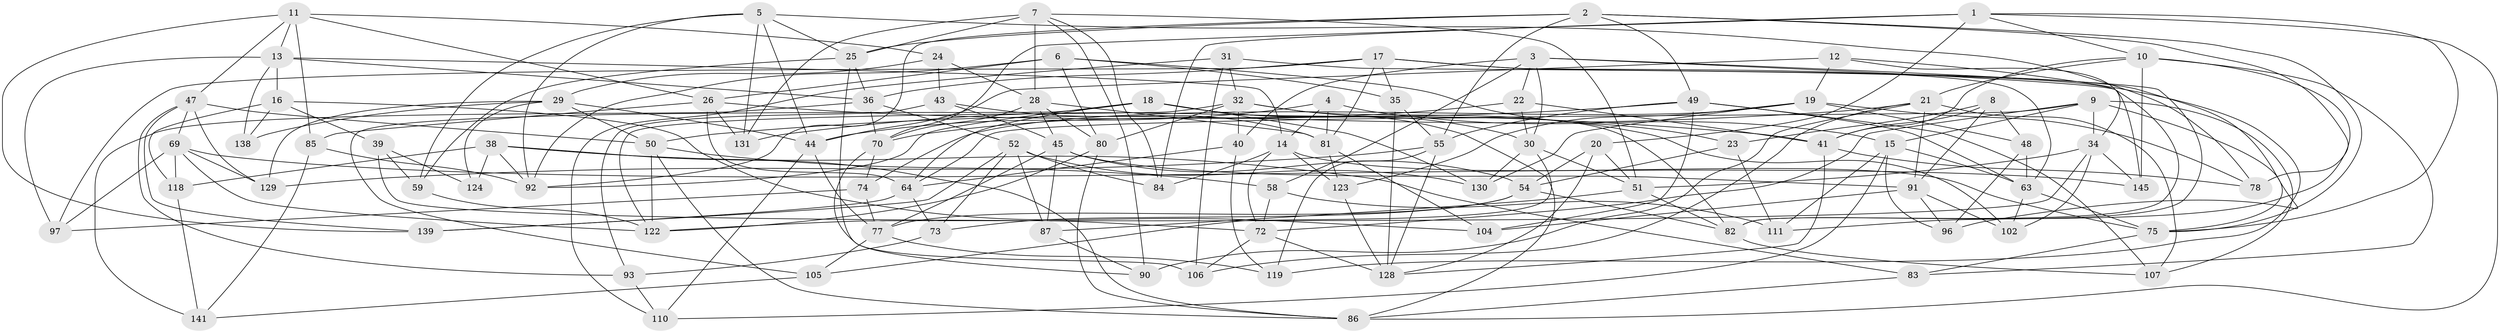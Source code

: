 // Generated by graph-tools (version 1.1) at 2025/52/02/27/25 19:52:34]
// undirected, 95 vertices, 238 edges
graph export_dot {
graph [start="1"]
  node [color=gray90,style=filled];
  1 [super="+65"];
  2 [super="+27"];
  3 [super="+140"];
  4;
  5 [super="+33"];
  6 [super="+115"];
  7 [super="+144"];
  8;
  9 [super="+57"];
  10 [super="+120"];
  11 [super="+146"];
  12;
  13 [super="+37"];
  14 [super="+116"];
  15 [super="+66"];
  16 [super="+95"];
  17 [super="+135"];
  18 [super="+42"];
  19 [super="+117"];
  20;
  21 [super="+88"];
  22;
  23;
  24;
  25 [super="+68"];
  26 [super="+67"];
  28 [super="+56"];
  29 [super="+60"];
  30 [super="+114"];
  31;
  32 [super="+46"];
  34 [super="+136"];
  35;
  36 [super="+79"];
  38 [super="+76"];
  39;
  40;
  41 [super="+137"];
  43;
  44 [super="+89"];
  45 [super="+126"];
  47 [super="+61"];
  48;
  49 [super="+133"];
  50 [super="+143"];
  51 [super="+71"];
  52 [super="+53"];
  54 [super="+62"];
  55 [super="+127"];
  58;
  59;
  63 [super="+113"];
  64 [super="+108"];
  69 [super="+98"];
  70 [super="+101"];
  72 [super="+99"];
  73;
  74;
  75 [super="+112"];
  77 [super="+121"];
  78;
  80 [super="+103"];
  81 [super="+94"];
  82 [super="+134"];
  83;
  84;
  85;
  86 [super="+100"];
  87;
  90;
  91 [super="+132"];
  92 [super="+109"];
  93;
  96;
  97;
  102;
  104;
  105;
  106;
  107;
  110;
  111;
  118;
  119;
  122 [super="+125"];
  123;
  124;
  128 [super="+142"];
  129;
  130;
  131;
  138;
  139;
  141;
  145;
  1 -- 20;
  1 -- 10;
  1 -- 75;
  1 -- 84;
  1 -- 86;
  1 -- 70;
  2 -- 55;
  2 -- 25;
  2 -- 49;
  2 -- 92;
  2 -- 78;
  2 -- 75;
  3 -- 58;
  3 -- 40;
  3 -- 82;
  3 -- 145;
  3 -- 22;
  3 -- 30;
  4 -- 14;
  4 -- 15;
  4 -- 81;
  4 -- 44;
  5 -- 131;
  5 -- 44;
  5 -- 25;
  5 -- 59;
  5 -- 78;
  5 -- 92;
  6 -- 80 [weight=2];
  6 -- 26;
  6 -- 35;
  6 -- 92;
  6 -- 23;
  7 -- 28;
  7 -- 84;
  7 -- 90;
  7 -- 51;
  7 -- 131;
  7 -- 25;
  8 -- 41;
  8 -- 48;
  8 -- 23;
  8 -- 91;
  9 -- 15;
  9 -- 34;
  9 -- 64;
  9 -- 72;
  9 -- 75;
  9 -- 107;
  10 -- 145;
  10 -- 83;
  10 -- 21;
  10 -- 111;
  10 -- 41;
  11 -- 26;
  11 -- 13;
  11 -- 24;
  11 -- 139;
  11 -- 85;
  11 -- 47;
  12 -- 119;
  12 -- 34;
  12 -- 19;
  12 -- 44;
  13 -- 97;
  13 -- 138;
  13 -- 16;
  13 -- 36;
  13 -- 14;
  14 -- 84;
  14 -- 123;
  14 -- 75;
  14 -- 72;
  15 -- 63;
  15 -- 96;
  15 -- 111;
  15 -- 110;
  16 -- 104;
  16 -- 138 [weight=2];
  16 -- 118;
  16 -- 39;
  17 -- 96;
  17 -- 35;
  17 -- 36;
  17 -- 97;
  17 -- 63;
  17 -- 81;
  18 -- 86;
  18 -- 105;
  18 -- 64;
  18 -- 92;
  18 -- 130;
  18 -- 30;
  19 -- 130;
  19 -- 78;
  19 -- 48;
  19 -- 123;
  19 -- 74;
  20 -- 128;
  20 -- 54;
  20 -- 51;
  21 -- 106;
  21 -- 90;
  21 -- 107;
  21 -- 91;
  21 -- 50;
  22 -- 70;
  22 -- 41;
  22 -- 30;
  23 -- 54;
  23 -- 111;
  24 -- 29;
  24 -- 43;
  24 -- 28;
  25 -- 59;
  25 -- 106;
  25 -- 36;
  26 -- 41;
  26 -- 85;
  26 -- 64;
  26 -- 131;
  28 -- 70;
  28 -- 80;
  28 -- 45;
  28 -- 81;
  29 -- 129;
  29 -- 138;
  29 -- 124;
  29 -- 44;
  29 -- 50;
  30 -- 105;
  30 -- 130;
  30 -- 51;
  31 -- 110;
  31 -- 32;
  31 -- 106;
  31 -- 82;
  32 -- 82;
  32 -- 102;
  32 -- 40;
  32 -- 80;
  32 -- 122;
  34 -- 102;
  34 -- 145;
  34 -- 122;
  34 -- 51;
  35 -- 128;
  35 -- 55;
  36 -- 52;
  36 -- 141;
  36 -- 70;
  38 -- 83;
  38 -- 124 [weight=2];
  38 -- 118;
  38 -- 86;
  38 -- 92;
  39 -- 59;
  39 -- 72;
  39 -- 124;
  40 -- 64;
  40 -- 119;
  41 -- 128;
  41 -- 78;
  43 -- 93;
  43 -- 45;
  43 -- 81;
  44 -- 110;
  44 -- 77;
  45 -- 54;
  45 -- 77;
  45 -- 91;
  45 -- 87;
  47 -- 139;
  47 -- 69;
  47 -- 129;
  47 -- 93;
  47 -- 50;
  48 -- 63;
  48 -- 96;
  49 -- 131;
  49 -- 104;
  49 -- 107;
  49 -- 63;
  49 -- 55;
  50 -- 122;
  50 -- 58;
  50 -- 86;
  51 -- 82;
  51 -- 87;
  52 -- 73;
  52 -- 84;
  52 -- 130;
  52 -- 139;
  52 -- 87;
  54 -- 73;
  54 -- 77;
  54 -- 82;
  55 -- 119;
  55 -- 128;
  55 -- 129;
  58 -- 111;
  58 -- 72;
  59 -- 122;
  63 -- 75;
  63 -- 102;
  64 -- 139;
  64 -- 73;
  69 -- 145;
  69 -- 122;
  69 -- 97;
  69 -- 129;
  69 -- 118;
  70 -- 90;
  70 -- 74;
  72 -- 106;
  72 -- 128;
  73 -- 93;
  74 -- 97;
  74 -- 77;
  75 -- 83;
  77 -- 105;
  77 -- 119;
  80 -- 122;
  80 -- 86;
  81 -- 123;
  81 -- 104;
  82 -- 107;
  83 -- 86;
  85 -- 141;
  85 -- 92;
  87 -- 90;
  91 -- 96;
  91 -- 102;
  91 -- 104;
  93 -- 110;
  105 -- 141;
  118 -- 141;
  123 -- 128;
}
